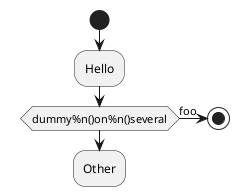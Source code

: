 {
  "sha1": "rzno2ivxsq93gheu9utg9j4cfsxvp7t",
  "insertion": {
    "when": "2024-06-04T17:28:44.481Z",
    "user": "plantuml@gmail.com"
  }
}
@startuml
start
:Hello;
if (dummy%n()on%n()several) then (foo)
stop
endif
:Other;
@enduml
